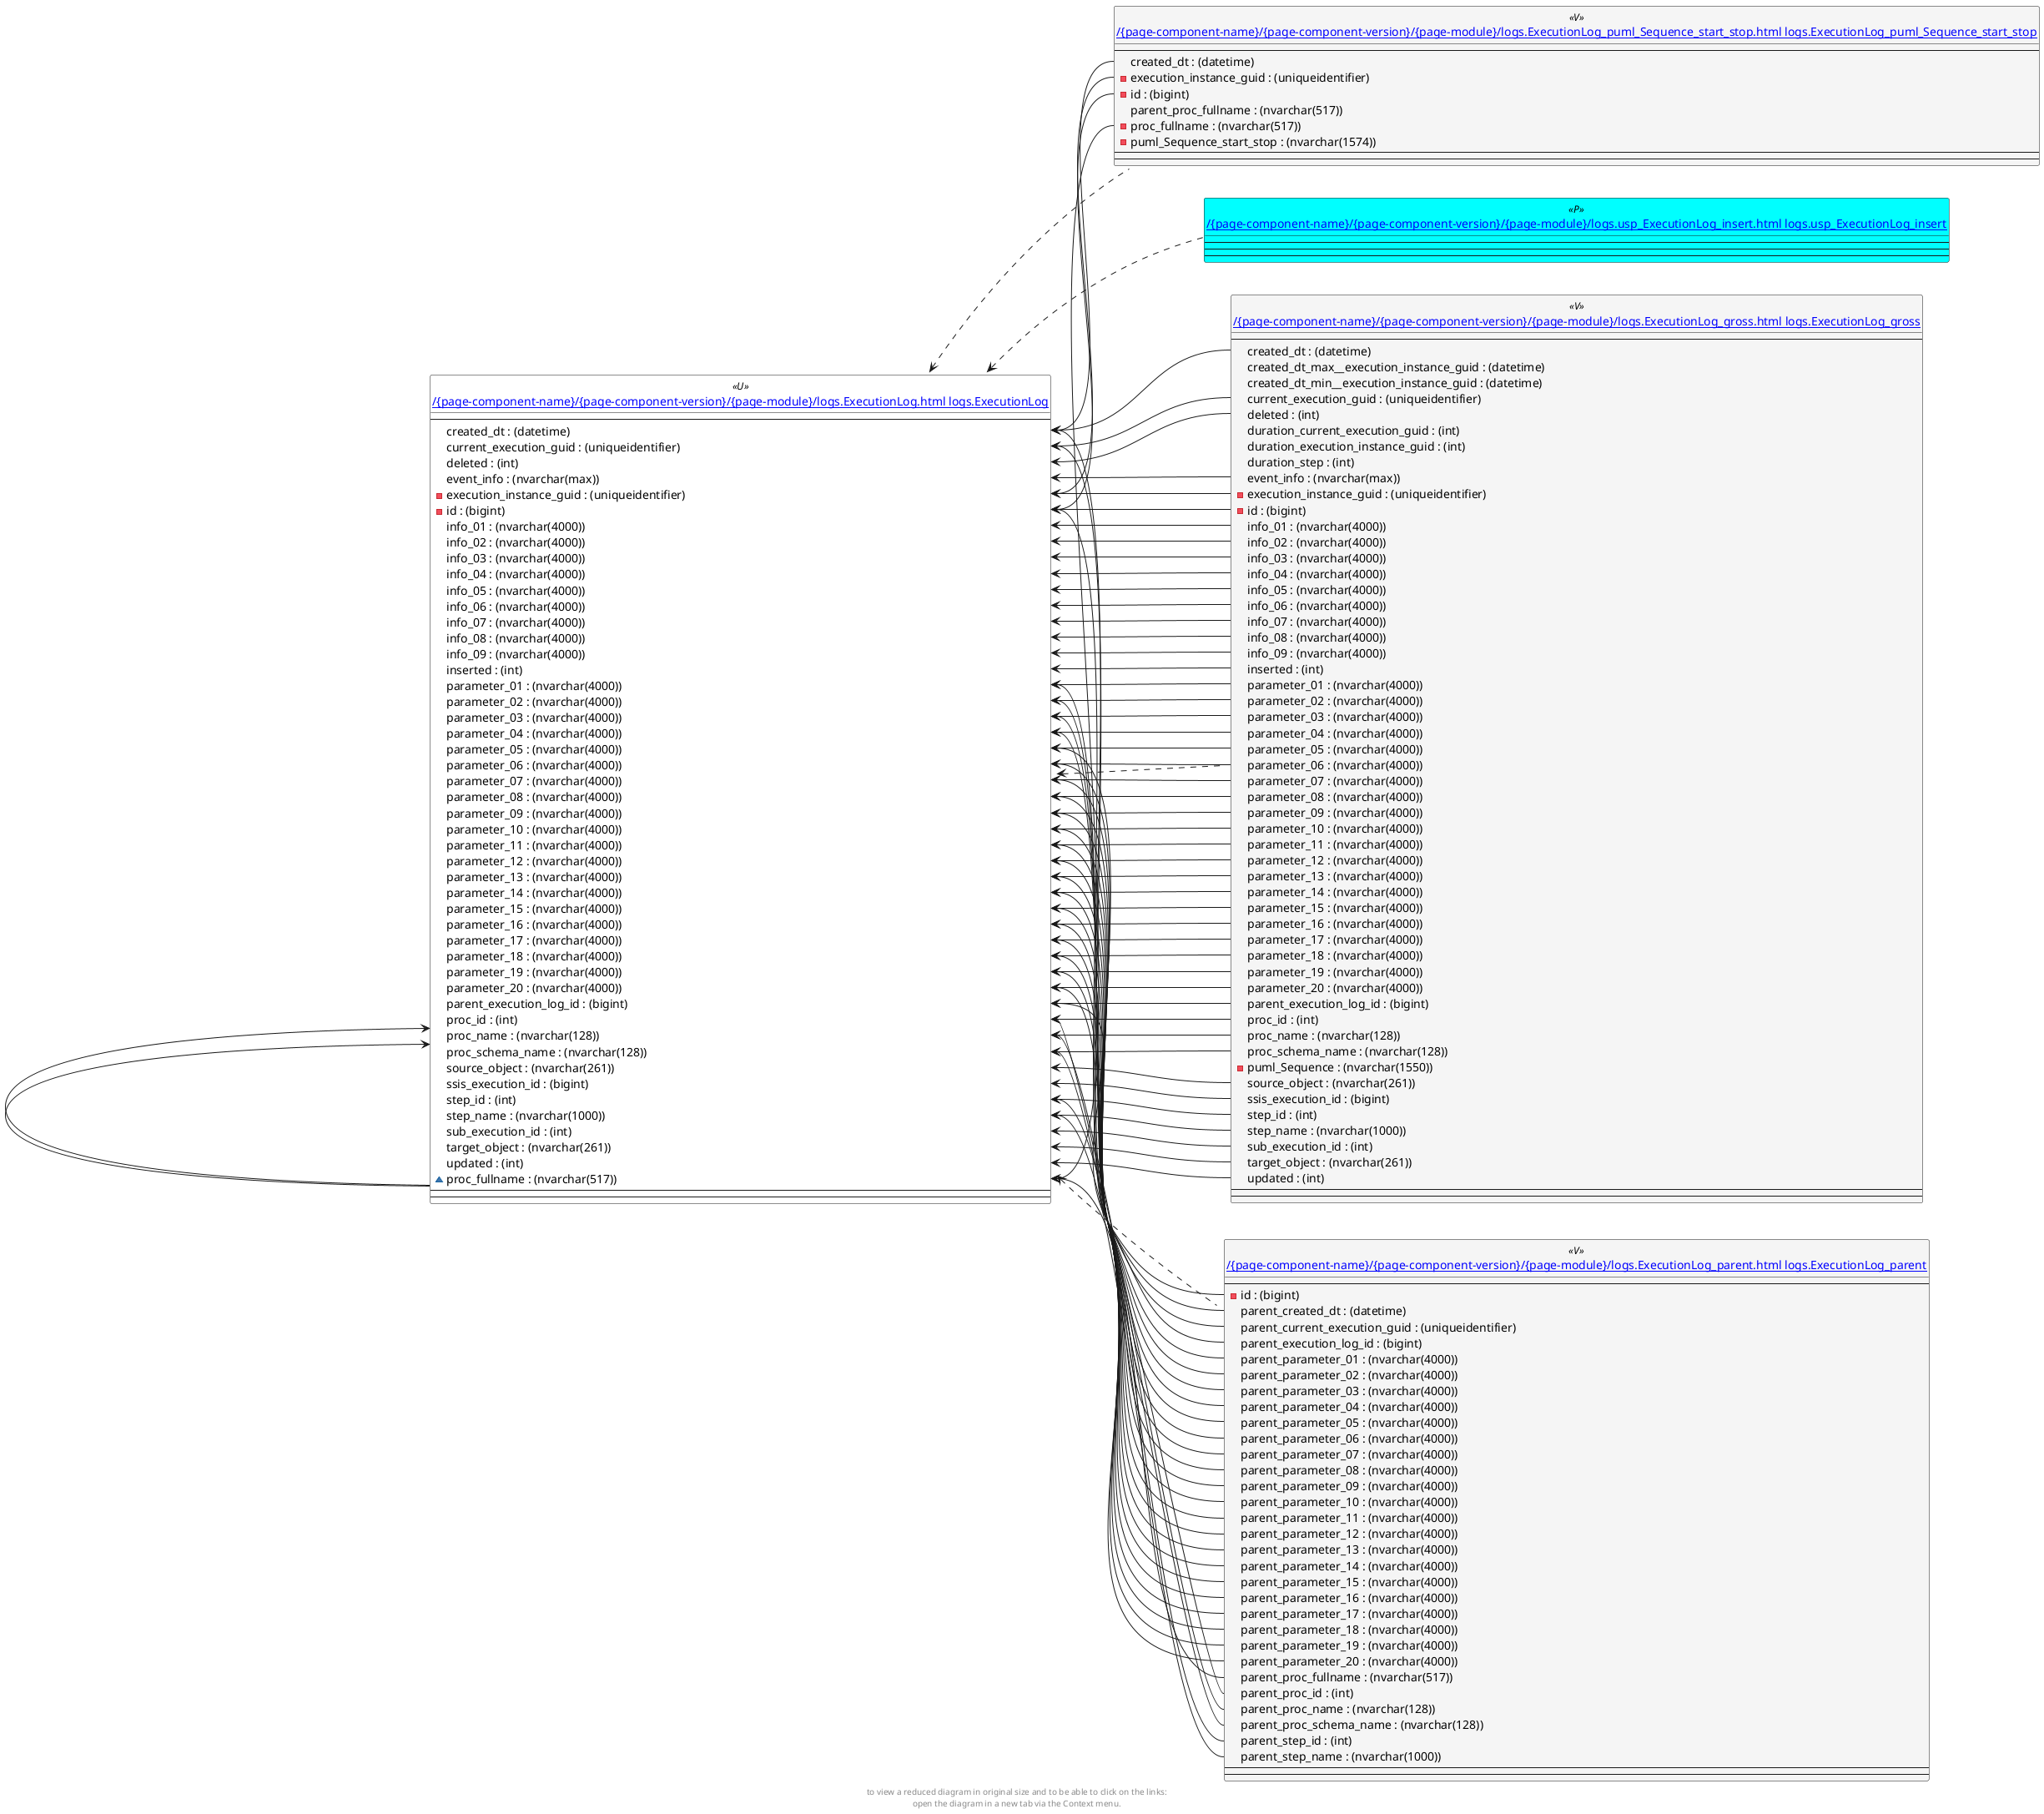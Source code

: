 @startuml
left to right direction
'top to bottom direction
hide circle
'avoide "." issues:
set namespaceSeparator none


skinparam class {
  BackgroundColor White
  BackgroundColor<<FN>> Yellow
  BackgroundColor<<FS>> Yellow
  BackgroundColor<<FT>> LightGray
  BackgroundColor<<IF>> Yellow
  BackgroundColor<<IS>> Yellow
  BackgroundColor<<P>> Aqua
  BackgroundColor<<PC>> Aqua
  BackgroundColor<<SN>> Yellow
  BackgroundColor<<SO>> SlateBlue
  BackgroundColor<<TF>> LightGray
  BackgroundColor<<TR>> Tomato
  BackgroundColor<<U>> White
  BackgroundColor<<V>> WhiteSmoke
  BackgroundColor<<X>> Aqua
}


entity "[[{site-url}/{page-component-name}/{page-component-version}/{page-module}/logs.ExecutionLog.html logs.ExecutionLog]]" as logs.ExecutionLog << U >> {
  --
  created_dt : (datetime)
  current_execution_guid : (uniqueidentifier)
  deleted : (int)
  event_info : (nvarchar(max))
  - execution_instance_guid : (uniqueidentifier)
  - id : (bigint)
  info_01 : (nvarchar(4000))
  info_02 : (nvarchar(4000))
  info_03 : (nvarchar(4000))
  info_04 : (nvarchar(4000))
  info_05 : (nvarchar(4000))
  info_06 : (nvarchar(4000))
  info_07 : (nvarchar(4000))
  info_08 : (nvarchar(4000))
  info_09 : (nvarchar(4000))
  inserted : (int)
  parameter_01 : (nvarchar(4000))
  parameter_02 : (nvarchar(4000))
  parameter_03 : (nvarchar(4000))
  parameter_04 : (nvarchar(4000))
  parameter_05 : (nvarchar(4000))
  parameter_06 : (nvarchar(4000))
  parameter_07 : (nvarchar(4000))
  parameter_08 : (nvarchar(4000))
  parameter_09 : (nvarchar(4000))
  parameter_10 : (nvarchar(4000))
  parameter_11 : (nvarchar(4000))
  parameter_12 : (nvarchar(4000))
  parameter_13 : (nvarchar(4000))
  parameter_14 : (nvarchar(4000))
  parameter_15 : (nvarchar(4000))
  parameter_16 : (nvarchar(4000))
  parameter_17 : (nvarchar(4000))
  parameter_18 : (nvarchar(4000))
  parameter_19 : (nvarchar(4000))
  parameter_20 : (nvarchar(4000))
  parent_execution_log_id : (bigint)
  proc_id : (int)
  proc_name : (nvarchar(128))
  proc_schema_name : (nvarchar(128))
  source_object : (nvarchar(261))
  ssis_execution_id : (bigint)
  step_id : (int)
  step_name : (nvarchar(1000))
  sub_execution_id : (int)
  target_object : (nvarchar(261))
  updated : (int)
  ~ proc_fullname : (nvarchar(517))
  --
  --
}

entity "[[{site-url}/{page-component-name}/{page-component-version}/{page-module}/logs.ExecutionLog_gross.html logs.ExecutionLog_gross]]" as logs.ExecutionLog_gross << V >> {
  --
  created_dt : (datetime)
  created_dt_max__execution_instance_guid : (datetime)
  created_dt_min__execution_instance_guid : (datetime)
  current_execution_guid : (uniqueidentifier)
  deleted : (int)
  duration_current_execution_guid : (int)
  duration_execution_instance_guid : (int)
  duration_step : (int)
  event_info : (nvarchar(max))
  - execution_instance_guid : (uniqueidentifier)
  - id : (bigint)
  info_01 : (nvarchar(4000))
  info_02 : (nvarchar(4000))
  info_03 : (nvarchar(4000))
  info_04 : (nvarchar(4000))
  info_05 : (nvarchar(4000))
  info_06 : (nvarchar(4000))
  info_07 : (nvarchar(4000))
  info_08 : (nvarchar(4000))
  info_09 : (nvarchar(4000))
  inserted : (int)
  parameter_01 : (nvarchar(4000))
  parameter_02 : (nvarchar(4000))
  parameter_03 : (nvarchar(4000))
  parameter_04 : (nvarchar(4000))
  parameter_05 : (nvarchar(4000))
  parameter_06 : (nvarchar(4000))
  parameter_07 : (nvarchar(4000))
  parameter_08 : (nvarchar(4000))
  parameter_09 : (nvarchar(4000))
  parameter_10 : (nvarchar(4000))
  parameter_11 : (nvarchar(4000))
  parameter_12 : (nvarchar(4000))
  parameter_13 : (nvarchar(4000))
  parameter_14 : (nvarchar(4000))
  parameter_15 : (nvarchar(4000))
  parameter_16 : (nvarchar(4000))
  parameter_17 : (nvarchar(4000))
  parameter_18 : (nvarchar(4000))
  parameter_19 : (nvarchar(4000))
  parameter_20 : (nvarchar(4000))
  parent_execution_log_id : (bigint)
  proc_id : (int)
  proc_name : (nvarchar(128))
  proc_schema_name : (nvarchar(128))
  - puml_Sequence : (nvarchar(1550))
  source_object : (nvarchar(261))
  ssis_execution_id : (bigint)
  step_id : (int)
  step_name : (nvarchar(1000))
  sub_execution_id : (int)
  target_object : (nvarchar(261))
  updated : (int)
  --
  --
}

entity "[[{site-url}/{page-component-name}/{page-component-version}/{page-module}/logs.ExecutionLog_parent.html logs.ExecutionLog_parent]]" as logs.ExecutionLog_parent << V >> {
  --
  - id : (bigint)
  parent_created_dt : (datetime)
  parent_current_execution_guid : (uniqueidentifier)
  parent_execution_log_id : (bigint)
  parent_parameter_01 : (nvarchar(4000))
  parent_parameter_02 : (nvarchar(4000))
  parent_parameter_03 : (nvarchar(4000))
  parent_parameter_04 : (nvarchar(4000))
  parent_parameter_05 : (nvarchar(4000))
  parent_parameter_06 : (nvarchar(4000))
  parent_parameter_07 : (nvarchar(4000))
  parent_parameter_08 : (nvarchar(4000))
  parent_parameter_09 : (nvarchar(4000))
  parent_parameter_10 : (nvarchar(4000))
  parent_parameter_11 : (nvarchar(4000))
  parent_parameter_12 : (nvarchar(4000))
  parent_parameter_13 : (nvarchar(4000))
  parent_parameter_14 : (nvarchar(4000))
  parent_parameter_15 : (nvarchar(4000))
  parent_parameter_16 : (nvarchar(4000))
  parent_parameter_17 : (nvarchar(4000))
  parent_parameter_18 : (nvarchar(4000))
  parent_parameter_19 : (nvarchar(4000))
  parent_parameter_20 : (nvarchar(4000))
  parent_proc_fullname : (nvarchar(517))
  parent_proc_id : (int)
  parent_proc_name : (nvarchar(128))
  parent_proc_schema_name : (nvarchar(128))
  parent_step_id : (int)
  parent_step_name : (nvarchar(1000))
  --
  --
}

entity "[[{site-url}/{page-component-name}/{page-component-version}/{page-module}/logs.ExecutionLog_puml_Sequence_start_stop.html logs.ExecutionLog_puml_Sequence_start_stop]]" as logs.ExecutionLog_puml_Sequence_start_stop << V >> {
  --
  created_dt : (datetime)
  - execution_instance_guid : (uniqueidentifier)
  - id : (bigint)
  parent_proc_fullname : (nvarchar(517))
  - proc_fullname : (nvarchar(517))
  - puml_Sequence_start_stop : (nvarchar(1574))
  --
  --
}

entity "[[{site-url}/{page-component-name}/{page-component-version}/{page-module}/logs.usp_ExecutionLog_insert.html logs.usp_ExecutionLog_insert]]" as logs.usp_ExecutionLog_insert << P >> {
  --
  --
  --
}

logs.ExecutionLog <.. logs.usp_ExecutionLog_insert
logs.ExecutionLog <.. logs.ExecutionLog_gross
logs.ExecutionLog <.. logs.ExecutionLog_parent
logs.ExecutionLog <.. logs.ExecutionLog_puml_Sequence_start_stop
logs.ExecutionLog::created_dt <-- logs.ExecutionLog_gross::created_dt
logs.ExecutionLog::created_dt <-- logs.ExecutionLog_parent::parent_created_dt
logs.ExecutionLog::created_dt <-- logs.ExecutionLog_puml_Sequence_start_stop::created_dt
logs.ExecutionLog::current_execution_guid <-- logs.ExecutionLog_gross::current_execution_guid
logs.ExecutionLog::current_execution_guid <-- logs.ExecutionLog_parent::parent_current_execution_guid
logs.ExecutionLog::deleted <-- logs.ExecutionLog_gross::deleted
logs.ExecutionLog::event_info <-- logs.ExecutionLog_gross::event_info
logs.ExecutionLog::execution_instance_guid <-- logs.ExecutionLog_gross::execution_instance_guid
logs.ExecutionLog::execution_instance_guid <-- logs.ExecutionLog_puml_Sequence_start_stop::execution_instance_guid
logs.ExecutionLog::id <-- logs.ExecutionLog_gross::id
logs.ExecutionLog::id <-- logs.ExecutionLog_parent::id
logs.ExecutionLog::id <-- logs.ExecutionLog_puml_Sequence_start_stop::id
logs.ExecutionLog::info_01 <-- logs.ExecutionLog_gross::info_01
logs.ExecutionLog::info_02 <-- logs.ExecutionLog_gross::info_02
logs.ExecutionLog::info_03 <-- logs.ExecutionLog_gross::info_03
logs.ExecutionLog::info_04 <-- logs.ExecutionLog_gross::info_04
logs.ExecutionLog::info_05 <-- logs.ExecutionLog_gross::info_05
logs.ExecutionLog::info_06 <-- logs.ExecutionLog_gross::info_06
logs.ExecutionLog::info_07 <-- logs.ExecutionLog_gross::info_07
logs.ExecutionLog::info_08 <-- logs.ExecutionLog_gross::info_08
logs.ExecutionLog::info_09 <-- logs.ExecutionLog_gross::info_09
logs.ExecutionLog::inserted <-- logs.ExecutionLog_gross::inserted
logs.ExecutionLog::parameter_01 <-- logs.ExecutionLog_gross::parameter_01
logs.ExecutionLog::parameter_01 <-- logs.ExecutionLog_parent::parent_parameter_01
logs.ExecutionLog::parameter_02 <-- logs.ExecutionLog_gross::parameter_02
logs.ExecutionLog::parameter_02 <-- logs.ExecutionLog_parent::parent_parameter_02
logs.ExecutionLog::parameter_03 <-- logs.ExecutionLog_gross::parameter_03
logs.ExecutionLog::parameter_03 <-- logs.ExecutionLog_parent::parent_parameter_03
logs.ExecutionLog::parameter_04 <-- logs.ExecutionLog_gross::parameter_04
logs.ExecutionLog::parameter_04 <-- logs.ExecutionLog_parent::parent_parameter_04
logs.ExecutionLog::parameter_05 <-- logs.ExecutionLog_gross::parameter_05
logs.ExecutionLog::parameter_05 <-- logs.ExecutionLog_parent::parent_parameter_05
logs.ExecutionLog::parameter_06 <-- logs.ExecutionLog_gross::parameter_06
logs.ExecutionLog::parameter_06 <-- logs.ExecutionLog_parent::parent_parameter_06
logs.ExecutionLog::parameter_07 <-- logs.ExecutionLog_gross::parameter_07
logs.ExecutionLog::parameter_07 <-- logs.ExecutionLog_parent::parent_parameter_07
logs.ExecutionLog::parameter_08 <-- logs.ExecutionLog_gross::parameter_08
logs.ExecutionLog::parameter_08 <-- logs.ExecutionLog_parent::parent_parameter_08
logs.ExecutionLog::parameter_09 <-- logs.ExecutionLog_gross::parameter_09
logs.ExecutionLog::parameter_09 <-- logs.ExecutionLog_parent::parent_parameter_09
logs.ExecutionLog::parameter_10 <-- logs.ExecutionLog_gross::parameter_10
logs.ExecutionLog::parameter_10 <-- logs.ExecutionLog_parent::parent_parameter_10
logs.ExecutionLog::parameter_11 <-- logs.ExecutionLog_gross::parameter_11
logs.ExecutionLog::parameter_11 <-- logs.ExecutionLog_parent::parent_parameter_11
logs.ExecutionLog::parameter_12 <-- logs.ExecutionLog_gross::parameter_12
logs.ExecutionLog::parameter_12 <-- logs.ExecutionLog_parent::parent_parameter_12
logs.ExecutionLog::parameter_13 <-- logs.ExecutionLog_gross::parameter_13
logs.ExecutionLog::parameter_13 <-- logs.ExecutionLog_parent::parent_parameter_13
logs.ExecutionLog::parameter_14 <-- logs.ExecutionLog_gross::parameter_14
logs.ExecutionLog::parameter_14 <-- logs.ExecutionLog_parent::parent_parameter_14
logs.ExecutionLog::parameter_15 <-- logs.ExecutionLog_gross::parameter_15
logs.ExecutionLog::parameter_15 <-- logs.ExecutionLog_parent::parent_parameter_15
logs.ExecutionLog::parameter_16 <-- logs.ExecutionLog_gross::parameter_16
logs.ExecutionLog::parameter_16 <-- logs.ExecutionLog_parent::parent_parameter_16
logs.ExecutionLog::parameter_17 <-- logs.ExecutionLog_gross::parameter_17
logs.ExecutionLog::parameter_17 <-- logs.ExecutionLog_parent::parent_parameter_17
logs.ExecutionLog::parameter_18 <-- logs.ExecutionLog_gross::parameter_18
logs.ExecutionLog::parameter_18 <-- logs.ExecutionLog_parent::parent_parameter_18
logs.ExecutionLog::parameter_19 <-- logs.ExecutionLog_gross::parameter_19
logs.ExecutionLog::parameter_19 <-- logs.ExecutionLog_parent::parent_parameter_19
logs.ExecutionLog::parameter_20 <-- logs.ExecutionLog_gross::parameter_20
logs.ExecutionLog::parameter_20 <-- logs.ExecutionLog_parent::parent_parameter_20
logs.ExecutionLog::parent_execution_log_id <-- logs.ExecutionLog_gross::parent_execution_log_id
logs.ExecutionLog::parent_execution_log_id <-- logs.ExecutionLog_parent::parent_execution_log_id
logs.ExecutionLog::proc_fullname <-- logs.ExecutionLog_parent::parent_proc_fullname
logs.ExecutionLog::proc_fullname <-- logs.ExecutionLog_puml_Sequence_start_stop::proc_fullname
logs.ExecutionLog::proc_id <-- logs.ExecutionLog_gross::proc_id
logs.ExecutionLog::proc_id <-- logs.ExecutionLog_parent::parent_proc_id
logs.ExecutionLog::proc_name <-- logs.ExecutionLog::proc_fullname
logs.ExecutionLog::proc_name <-- logs.ExecutionLog_gross::proc_name
logs.ExecutionLog::proc_name <-- logs.ExecutionLog_parent::parent_proc_name
logs.ExecutionLog::proc_schema_name <-- logs.ExecutionLog::proc_fullname
logs.ExecutionLog::proc_schema_name <-- logs.ExecutionLog_gross::proc_schema_name
logs.ExecutionLog::proc_schema_name <-- logs.ExecutionLog_parent::parent_proc_schema_name
logs.ExecutionLog::source_object <-- logs.ExecutionLog_gross::source_object
logs.ExecutionLog::ssis_execution_id <-- logs.ExecutionLog_gross::ssis_execution_id
logs.ExecutionLog::step_id <-- logs.ExecutionLog_gross::step_id
logs.ExecutionLog::step_id <-- logs.ExecutionLog_parent::parent_step_id
logs.ExecutionLog::step_name <-- logs.ExecutionLog_gross::step_name
logs.ExecutionLog::step_name <-- logs.ExecutionLog_parent::parent_step_name
logs.ExecutionLog::sub_execution_id <-- logs.ExecutionLog_gross::sub_execution_id
logs.ExecutionLog::target_object <-- logs.ExecutionLog_gross::target_object
logs.ExecutionLog::updated <-- logs.ExecutionLog_gross::updated
footer
to view a reduced diagram in original size and to be able to click on the links:
open the diagram in a new tab via the Context menu.
end footer

@enduml

